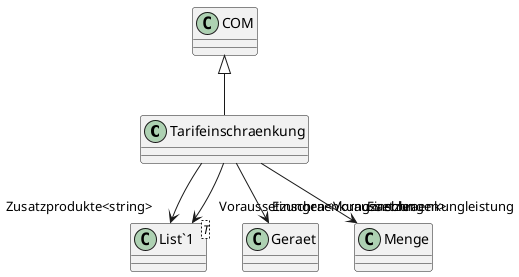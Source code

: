 @startuml
class Tarifeinschraenkung {
}
class "List`1"<T> {
}
COM <|-- Tarifeinschraenkung
Tarifeinschraenkung --> "Zusatzprodukte<string>" "List`1"
Tarifeinschraenkung --> "Voraussetzungen<Voraussetzungen>" "List`1"
Tarifeinschraenkung --> "Einschraenkungzaehler" Geraet
Tarifeinschraenkung --> "Einschraenkungleistung" Menge
@enduml

